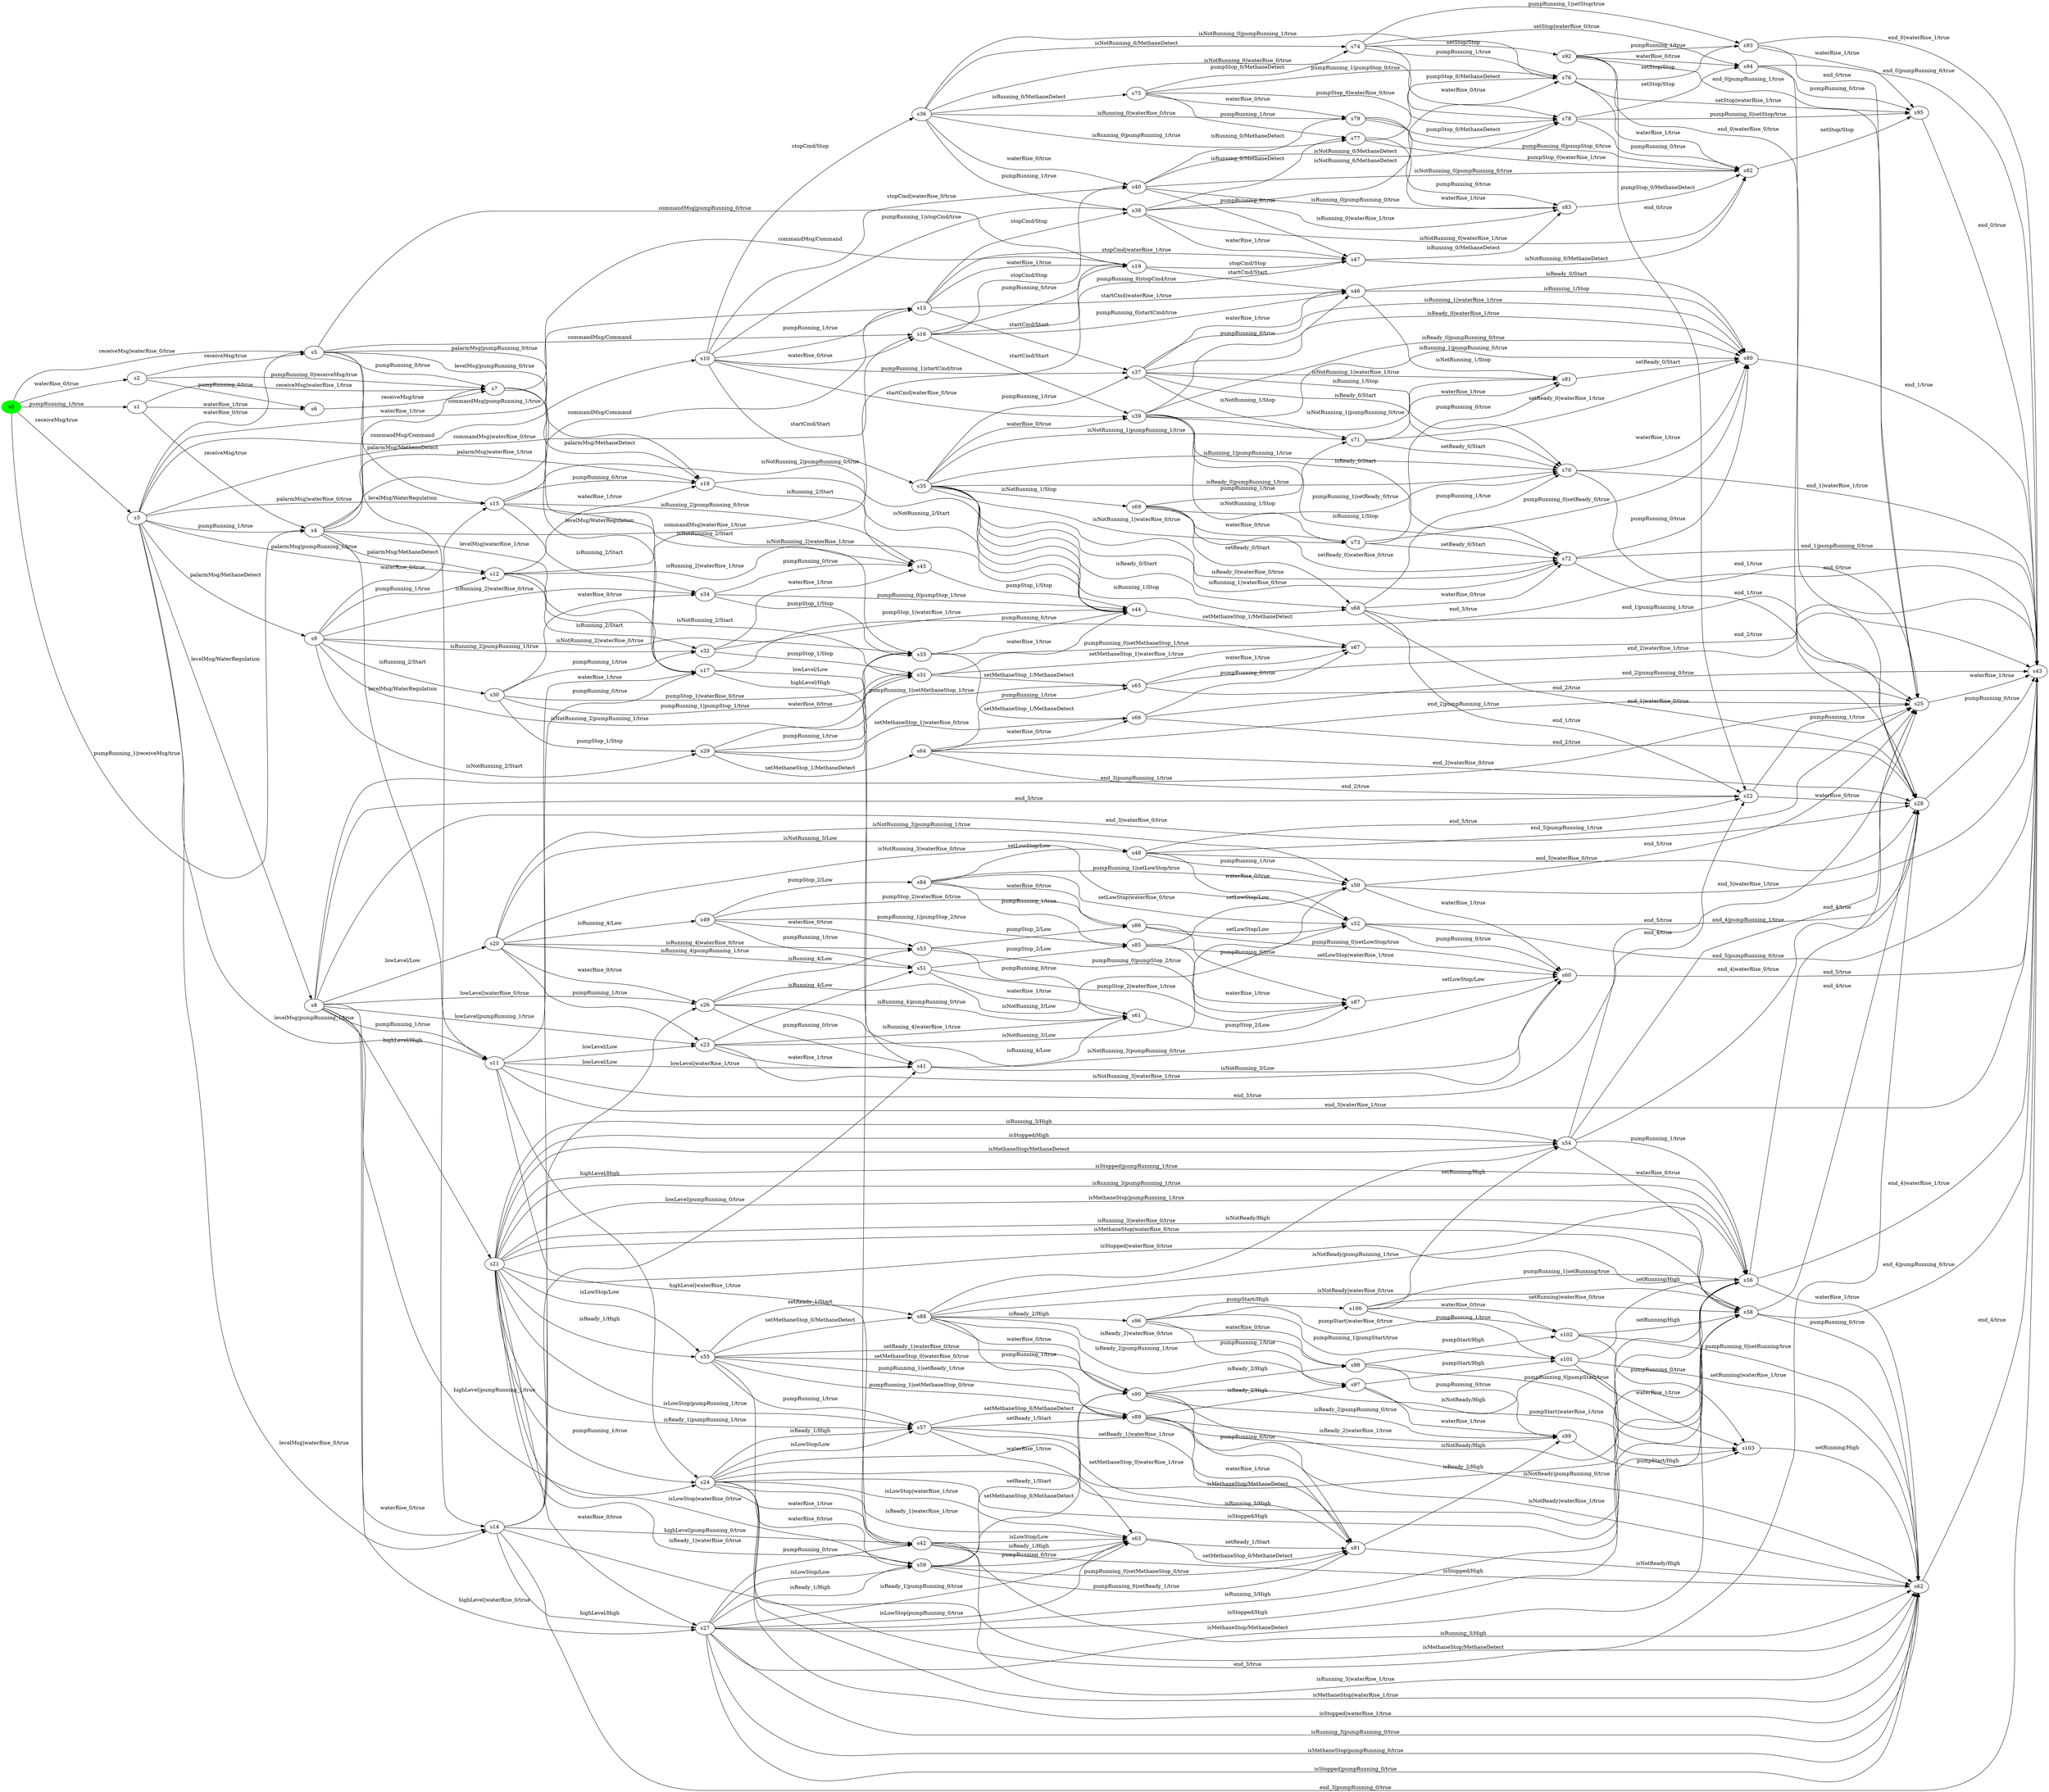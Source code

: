 digraph G {
rankdir=LR;
state0[ label = "s0", style=filled, color=green ];
state1 [ label = "s31" ];
state1 -> state2 [ label=" setMethaneStop_1|waterRise_1/true " ];
state1 -> state3 [ label=" waterRise_1/true " ];
state1 -> state4 [ label=" setMethaneStop_1/MethaneDetect " ];
state5 [ label = "s30" ];
state5 -> state1 [ label=" pumpRunning_1|pumpStop_1/true " ];
state5 -> state6 [ label=" pumpStop_1/Stop " ];
state5 -> state7 [ label=" waterRise_0/true " ];
state5 -> state8 [ label=" pumpRunning_1/true " ];
state5 -> state9 [ label=" pumpStop_1|waterRise_0/true " ];
state9 [ label = "s33" ];
state9 -> state3 [ label=" pumpRunning_0/true " ];
state9 -> state2 [ label=" pumpRunning_0|setMethaneStop_1/true " ];
state9 -> state10 [ label=" setMethaneStop_1/MethaneDetect " ];
state8 [ label = "s32" ];
state8 -> state1 [ label=" pumpStop_1/Stop " ];
state8 -> state11 [ label=" waterRise_1/true " ];
state8 -> state3 [ label=" pumpStop_1|waterRise_1/true " ];
state12 [ label = "s35" ];
state12 -> state13 [ label=" isReady_0/Start " ];
state12 -> state13 [ label=" isRunning_1/Stop " ];
state12 -> state14 [ label=" waterRise_0/true " ];
state12 -> state15 [ label=" isRunning_1|pumpRunning_1/true " ];
state12 -> state15 [ label=" isReady_0|pumpRunning_1/true " ];
state12 -> state16 [ label=" isNotRunning_1|waterRise_0/true " ];
state12 -> state17 [ label=" isNotRunning_1|pumpRunning_1/true " ];
state12 -> state18 [ label=" isNotRunning_1/Stop " ];
state12 -> state19 [ label=" isReady_0|waterRise_0/true " ];
state12 -> state19 [ label=" isRunning_1|waterRise_0/true " ];
state12 -> state20 [ label=" pumpRunning_1/true " ];
state7 [ label = "s34" ];
state7 -> state9 [ label=" pumpStop_1/Stop " ];
state7 -> state3 [ label=" pumpRunning_0|pumpStop_1/true " ];
state7 -> state11 [ label=" pumpRunning_0/true " ];
state20 [ label = "s37" ];
state20 -> state15 [ label=" isReady_0/Start " ];
state20 -> state15 [ label=" isRunning_1/Stop " ];
state20 -> state21 [ label=" isNotRunning_1|waterRise_1/true " ];
state20 -> state22 [ label=" waterRise_1/true " ];
state20 -> state23 [ label=" isRunning_1|waterRise_1/true " ];
state20 -> state23 [ label=" isReady_0|waterRise_1/true " ];
state20 -> state17 [ label=" isNotRunning_1/Stop " ];
state24 [ label = "s36" ];
state24 -> state25 [ label=" isRunning_0|pumpRunning_1/true " ];
state24 -> state26 [ label=" isRunning_0|waterRise_0/true " ];
state24 -> state27 [ label=" isRunning_0/MethaneDetect " ];
state24 -> state28 [ label=" pumpRunning_1/true " ];
state24 -> state29 [ label=" isNotRunning_0|waterRise_0/true " ];
state24 -> state30 [ label=" isNotRunning_0|pumpRunning_1/true " ];
state24 -> state31 [ label=" waterRise_0/true " ];
state24 -> state32 [ label=" isNotRunning_0/MethaneDetect " ];
state14 [ label = "s39" ];
state14 -> state19 [ label=" isRunning_1/Stop " ];
state14 -> state19 [ label=" isReady_0/Start " ];
state14 -> state23 [ label=" isReady_0|pumpRunning_0/true " ];
state14 -> state23 [ label=" isRunning_1|pumpRunning_0/true " ];
state14 -> state16 [ label=" isNotRunning_1/Stop " ];
state14 -> state21 [ label=" isNotRunning_1|pumpRunning_0/true " ];
state14 -> state22 [ label=" pumpRunning_0/true " ];
state28 [ label = "s38" ];
state28 -> state33 [ label=" isRunning_0|waterRise_1/true " ];
state28 -> state25 [ label=" isRunning_0/MethaneDetect " ];
state28 -> state34 [ label=" isNotRunning_0|waterRise_1/true " ];
state28 -> state35 [ label=" waterRise_1/true " ];
state28 -> state30 [ label=" isNotRunning_0/MethaneDetect " ];
state0 -> state36 [ label=" receiveMsg/true " ];
state0 -> state37 [ label=" receiveMsg|waterRise_0/true " ];
state0 -> state38 [ label=" waterRise_0/true " ];
state0 -> state39 [ label=" pumpRunning_1|receiveMsg/true " ];
state0 -> state40 [ label=" pumpRunning_1/true " ];
state40 [ label = "s1" ];
state40 -> state41 [ label=" receiveMsg|waterRise_1/true " ];
state40 -> state39 [ label=" receiveMsg/true " ];
state40 -> state42 [ label=" waterRise_1/true " ];
state38 [ label = "s2" ];
state38 -> state37 [ label=" receiveMsg/true " ];
state38 -> state42 [ label=" pumpRunning_0/true " ];
state38 -> state41 [ label=" pumpRunning_0|receiveMsg/true " ];
state36 [ label = "s3" ];
state36 -> state43 [ label=" commandMsg|pumpRunning_1/true " ];
state36 -> state44 [ label=" levelMsg|pumpRunning_1/true " ];
state36 -> state45 [ label=" commandMsg/Command " ];
state36 -> state46 [ label=" palarmMsg|waterRise_0/true " ];
state36 -> state39 [ label=" pumpRunning_1/true " ];
state36 -> state47 [ label=" commandMsg|waterRise_0/true " ];
state36 -> state48 [ label=" palarmMsg|pumpRunning_1/true " ];
state36 -> state49 [ label=" palarmMsg/MethaneDetect " ];
state36 -> state50 [ label=" levelMsg|waterRise_0/true " ];
state36 -> state37 [ label=" waterRise_0/true " ];
state36 -> state51 [ label=" levelMsg/WaterRegulation " ];
state39 [ label = "s4" ];
state39 -> state48 [ label=" palarmMsg/MethaneDetect " ];
state39 -> state52 [ label=" levelMsg|waterRise_1/true " ];
state39 -> state41 [ label=" waterRise_1/true " ];
state39 -> state44 [ label=" levelMsg/WaterRegulation " ];
state39 -> state43 [ label=" commandMsg/Command " ];
state39 -> state53 [ label=" palarmMsg|waterRise_1/true " ];
state39 -> state54 [ label=" commandMsg|waterRise_1/true " ];
state37 [ label = "s5" ];
state37 -> state54 [ label=" commandMsg|pumpRunning_0/true " ];
state37 -> state53 [ label=" palarmMsg|pumpRunning_0/true " ];
state37 -> state47 [ label=" commandMsg/Command " ];
state37 -> state41 [ label=" pumpRunning_0/true " ];
state37 -> state46 [ label=" palarmMsg/MethaneDetect " ];
state37 -> state52 [ label=" levelMsg|pumpRunning_0/true " ];
state37 -> state50 [ label=" levelMsg/WaterRegulation " ];
state42 [ label = "s6" ];
state42 -> state41 [ label=" receiveMsg/true " ];
state41 [ label = "s7" ];
state41 -> state54 [ label=" commandMsg/Command " ];
state41 -> state53 [ label=" palarmMsg/MethaneDetect " ];
state41 -> state52 [ label=" levelMsg/WaterRegulation " ];
state51 [ label = "s8" ];
state51 -> state55 [ label=" end_3|waterRise_0/true " ];
state51 -> state50 [ label=" waterRise_0/true " ];
state51 -> state56 [ label=" highLevel|pumpRunning_1/true " ];
state51 -> state57 [ label=" lowLevel/Low " ];
state51 -> state58 [ label=" end_3|pumpRunning_1/true " ];
state51 -> state59 [ label=" end_3/true " ];
state51 -> state44 [ label=" pumpRunning_1/true " ];
state51 -> state60 [ label=" lowLevel|waterRise_0/true " ];
state51 -> state61 [ label=" highLevel|waterRise_0/true " ];
state51 -> state62 [ label=" highLevel/High " ];
state51 -> state63 [ label=" lowLevel|pumpRunning_1/true " ];
state49 [ label = "s9" ];
state49 -> state7 [ label=" isRunning_2|waterRise_0/true " ];
state49 -> state1 [ label=" isNotRunning_2|pumpRunning_1/true " ];
state49 -> state6 [ label=" isNotRunning_2/Start " ];
state49 -> state48 [ label=" pumpRunning_1/true " ];
state49 -> state9 [ label=" isNotRunning_2|waterRise_0/true " ];
state49 -> state5 [ label=" isRunning_2/Start " ];
state49 -> state8 [ label=" isRunning_2|pumpRunning_1/true " ];
state49 -> state46 [ label=" waterRise_0/true " ];
state31 [ label = "s40" ];
state31 -> state29 [ label=" isNotRunning_0/MethaneDetect " ];
state31 -> state33 [ label=" isRunning_0|pumpRunning_0/true " ];
state31 -> state26 [ label=" isRunning_0/MethaneDetect " ];
state31 -> state35 [ label=" pumpRunning_0/true " ];
state31 -> state34 [ label=" isNotRunning_0|pumpRunning_0/true " ];
state64 [ label = "s42" ];
state64 -> state65 [ label=" isStopped/High " ];
state64 -> state65 [ label=" isRunning_3/High " ];
state64 -> state65 [ label=" isMethaneStop/MethaneDetect " ];
state64 -> state66 [ label=" isLowStop/Low " ];
state64 -> state66 [ label=" isReady_1/High " ];
state67 [ label = "s41" ];
state67 -> state68 [ label=" isNotRunning_3/Low " ];
state67 -> state69 [ label=" isRunning_4/Low " ];
state3 [ label = "s44" ];
state3 -> state2 [ label=" setMethaneStop_1/MethaneDetect " ];
state70 [ label = "s43" ];
state22 [ label = "s46" ];
state22 -> state23 [ label=" isRunning_1/Stop " ];
state22 -> state23 [ label=" isReady_0/Start " ];
state22 -> state21 [ label=" isNotRunning_1/Stop " ];
state11 [ label = "s45" ];
state11 -> state3 [ label=" pumpStop_1/Stop " ];
state71 [ label = "s48" ];
state71 -> state59 [ label=" end_5/true " ];
state71 -> state72 [ label=" pumpRunning_1/true " ];
state71 -> state55 [ label=" end_5|waterRise_0/true " ];
state71 -> state73 [ label=" waterRise_0/true " ];
state71 -> state58 [ label=" end_5|pumpRunning_1/true " ];
state35 [ label = "s47" ];
state35 -> state34 [ label=" isNotRunning_0/MethaneDetect " ];
state35 -> state33 [ label=" isRunning_0/MethaneDetect " ];
state74 [ label = "s49" ];
state74 -> state75 [ label=" pumpStop_2|waterRise_0/true " ];
state74 -> state76 [ label=" pumpRunning_1|pumpStop_2/true " ];
state74 -> state77 [ label=" waterRise_0/true " ];
state74 -> state78 [ label=" pumpStop_2/Low " ];
state74 -> state79 [ label=" pumpRunning_1/true " ];
state79 [ label = "s51" ];
state79 -> state80 [ label=" pumpStop_2|waterRise_1/true " ];
state79 -> state69 [ label=" waterRise_1/true " ];
state79 -> state76 [ label=" pumpStop_2/Low " ];
state72 [ label = "s50" ];
state72 -> state68 [ label=" waterRise_1/true " ];
state72 -> state58 [ label=" end_5/true " ];
state72 -> state70 [ label=" end_5|waterRise_1/true " ];
state77 [ label = "s53" ];
state77 -> state75 [ label=" pumpStop_2/Low " ];
state77 -> state69 [ label=" pumpRunning_0/true " ];
state77 -> state80 [ label=" pumpRunning_0|pumpStop_2/true " ];
state73 [ label = "s52" ];
state73 -> state68 [ label=" pumpRunning_0/true " ];
state73 -> state70 [ label=" end_5|pumpRunning_0/true " ];
state73 -> state55 [ label=" end_5/true " ];
state81 [ label = "s55" ];
state81 -> state82 [ label=" pumpRunning_1|setReady_1/true " ];
state81 -> state82 [ label=" pumpRunning_1|setMethaneStop_0/true " ];
state81 -> state83 [ label=" setReady_1|waterRise_0/true " ];
state81 -> state83 [ label=" setMethaneStop_0|waterRise_0/true " ];
state81 -> state84 [ label=" waterRise_0/true " ];
state81 -> state85 [ label=" setReady_1/Start " ];
state81 -> state85 [ label=" setMethaneStop_0/MethaneDetect " ];
state81 -> state86 [ label=" pumpRunning_1/true " ];
state87 [ label = "s54" ];
state87 -> state58 [ label=" end_4|pumpRunning_1/true " ];
state87 -> state88 [ label=" pumpRunning_1/true " ];
state87 -> state89 [ label=" waterRise_0/true " ];
state87 -> state55 [ label=" end_4|waterRise_0/true " ];
state87 -> state59 [ label=" end_4/true " ];
state86 [ label = "s57" ];
state86 -> state90 [ label=" setReady_1|waterRise_1/true " ];
state86 -> state90 [ label=" setMethaneStop_0|waterRise_1/true " ];
state86 -> state66 [ label=" waterRise_1/true " ];
state86 -> state82 [ label=" setMethaneStop_0/MethaneDetect " ];
state86 -> state82 [ label=" setReady_1/Start " ];
state88 [ label = "s56" ];
state88 -> state58 [ label=" end_4/true " ];
state88 -> state70 [ label=" end_4|waterRise_1/true " ];
state88 -> state65 [ label=" waterRise_1/true " ];
state84 [ label = "s59" ];
state84 -> state90 [ label=" pumpRunning_0|setMethaneStop_0/true " ];
state84 -> state90 [ label=" pumpRunning_0|setReady_1/true " ];
state84 -> state83 [ label=" setReady_1/Start " ];
state84 -> state83 [ label=" setMethaneStop_0/MethaneDetect " ];
state84 -> state66 [ label=" pumpRunning_0/true " ];
state89 [ label = "s58" ];
state89 -> state55 [ label=" end_4/true " ];
state89 -> state70 [ label=" end_4|pumpRunning_0/true " ];
state89 -> state65 [ label=" pumpRunning_0/true " ];
state68 [ label = "s60" ];
state68 -> state70 [ label=" end_5/true " ];
state65 [ label = "s62" ];
state65 -> state70 [ label=" end_4/true " ];
state69 [ label = "s61" ];
state69 -> state80 [ label=" pumpStop_2/Low " ];
state91 [ label = "s64" ];
state91 -> state4 [ label=" pumpRunning_1/true " ];
state91 -> state55 [ label=" end_2|waterRise_0/true " ];
state91 -> state10 [ label=" waterRise_0/true " ];
state91 -> state58 [ label=" end_2|pumpRunning_1/true " ];
state91 -> state59 [ label=" end_2/true " ];
state66 [ label = "s63" ];
state66 -> state90 [ label=" setMethaneStop_0/MethaneDetect " ];
state66 -> state90 [ label=" setReady_1/Start " ];
state10 [ label = "s66" ];
state10 -> state2 [ label=" pumpRunning_0/true " ];
state10 -> state70 [ label=" end_2|pumpRunning_0/true " ];
state10 -> state55 [ label=" end_2/true " ];
state4 [ label = "s65" ];
state4 -> state2 [ label=" waterRise_1/true " ];
state4 -> state58 [ label=" end_2/true " ];
state4 -> state70 [ label=" end_2|waterRise_1/true " ];
state13 [ label = "s68" ];
state13 -> state15 [ label=" pumpRunning_1/true " ];
state13 -> state58 [ label=" end_1|pumpRunning_1/true " ];
state13 -> state55 [ label=" end_1|waterRise_0/true " ];
state13 -> state19 [ label=" waterRise_0/true " ];
state13 -> state59 [ label=" end_1/true " ];
state2 [ label = "s67" ];
state2 -> state70 [ label=" end_2/true " ];
state18 [ label = "s69" ];
state18 -> state19 [ label=" setReady_0|waterRise_0/true " ];
state18 -> state15 [ label=" pumpRunning_1|setReady_0/true " ];
state18 -> state16 [ label=" waterRise_0/true " ];
state18 -> state13 [ label=" setReady_0/Start " ];
state18 -> state17 [ label=" pumpRunning_1/true " ];
state17 [ label = "s71" ];
state17 -> state23 [ label=" setReady_0|waterRise_1/true " ];
state17 -> state21 [ label=" waterRise_1/true " ];
state17 -> state15 [ label=" setReady_0/Start " ];
state15 [ label = "s70" ];
state15 -> state70 [ label=" end_1|waterRise_1/true " ];
state15 -> state23 [ label=" waterRise_1/true " ];
state15 -> state58 [ label=" end_1/true " ];
state16 [ label = "s73" ];
state16 -> state23 [ label=" pumpRunning_0|setReady_0/true " ];
state16 -> state19 [ label=" setReady_0/Start " ];
state16 -> state21 [ label=" pumpRunning_0/true " ];
state19 [ label = "s72" ];
state19 -> state70 [ label=" end_1|pumpRunning_0/true " ];
state19 -> state23 [ label=" pumpRunning_0/true " ];
state19 -> state55 [ label=" end_1/true " ];
state27 [ label = "s75" ];
state27 -> state29 [ label=" pumpStop_0|waterRise_0/true " ];
state27 -> state26 [ label=" waterRise_0/true " ];
state27 -> state32 [ label=" pumpStop_0/MethaneDetect " ];
state27 -> state30 [ label=" pumpRunning_1|pumpStop_0/true " ];
state27 -> state25 [ label=" pumpRunning_1/true " ];
state32 [ label = "s74" ];
state32 -> state92 [ label=" setStop/Stop " ];
state32 -> state93 [ label=" setStop|waterRise_0/true " ];
state32 -> state30 [ label=" pumpRunning_1/true " ];
state32 -> state29 [ label=" waterRise_0/true " ];
state32 -> state94 [ label=" pumpRunning_1|setStop/true " ];
state25 [ label = "s77" ];
state25 -> state34 [ label=" pumpStop_0|waterRise_1/true " ];
state25 -> state33 [ label=" waterRise_1/true " ];
state25 -> state30 [ label=" pumpStop_0/MethaneDetect " ];
state30 [ label = "s76" ];
state30 -> state95 [ label=" setStop|waterRise_1/true " ];
state30 -> state94 [ label=" setStop/Stop " ];
state30 -> state34 [ label=" waterRise_1/true " ];
state96 [ label = "s103" ];
state96 -> state65 [ label=" setRunning/High " ];
state26 [ label = "s79" ];
state26 -> state33 [ label=" pumpRunning_0/true " ];
state26 -> state29 [ label=" pumpStop_0/MethaneDetect " ];
state26 -> state34 [ label=" pumpRunning_0|pumpStop_0/true " ];
state29 [ label = "s78" ];
state29 -> state95 [ label=" pumpRunning_0|setStop/true " ];
state29 -> state93 [ label=" setStop/Stop " ];
state29 -> state34 [ label=" pumpRunning_0/true " ];
state97 [ label = "s102" ];
state97 -> state65 [ label=" pumpRunning_0|setRunning/true " ];
state97 -> state96 [ label=" pumpRunning_0/true " ];
state97 -> state89 [ label=" setRunning/High " ];
state98 [ label = "s101" ];
state98 -> state96 [ label=" waterRise_1/true " ];
state98 -> state88 [ label=" setRunning/High " ];
state98 -> state65 [ label=" setRunning|waterRise_1/true " ];
state23 [ label = "s80" ];
state23 -> state70 [ label=" end_1/true " ];
state99 [ label = "s100" ];
state99 -> state88 [ label=" pumpRunning_1|setRunning/true " ];
state99 -> state98 [ label=" pumpRunning_1/true " ];
state99 -> state87 [ label=" setRunning/High " ];
state99 -> state89 [ label=" setRunning|waterRise_0/true " ];
state99 -> state97 [ label=" waterRise_0/true " ];
state34 [ label = "s82" ];
state34 -> state95 [ label=" setStop/Stop " ];
state21 [ label = "s81" ];
state21 -> state23 [ label=" setReady_0/Start " ];
state78 [ label = "s84" ];
state78 -> state71 [ label=" setLowStop/Low " ];
state78 -> state76 [ label=" pumpRunning_1/true " ];
state78 -> state72 [ label=" pumpRunning_1|setLowStop/true " ];
state78 -> state73 [ label=" setLowStop|waterRise_0/true " ];
state78 -> state75 [ label=" waterRise_0/true " ];
state33 [ label = "s83" ];
state33 -> state34 [ label=" pumpStop_0/MethaneDetect " ];
state75 [ label = "s86" ];
state75 -> state68 [ label=" pumpRunning_0|setLowStop/true " ];
state75 -> state80 [ label=" pumpRunning_0/true " ];
state75 -> state73 [ label=" setLowStop/Low " ];
state76 [ label = "s85" ];
state76 -> state68 [ label=" setLowStop|waterRise_1/true " ];
state76 -> state80 [ label=" waterRise_1/true " ];
state76 -> state72 [ label=" setLowStop/Low " ];
state85 [ label = "s88" ];
state85 -> state82 [ label=" pumpRunning_1/true " ];
state85 -> state100 [ label=" isReady_2|waterRise_0/true " ];
state85 -> state101 [ label=" isReady_2/High " ];
state85 -> state87 [ label=" isNotReady/High " ];
state85 -> state102 [ label=" isReady_2|pumpRunning_1/true " ];
state85 -> state88 [ label=" isNotReady|pumpRunning_1/true " ];
state85 -> state89 [ label=" isNotReady|waterRise_0/true " ];
state85 -> state83 [ label=" waterRise_0/true " ];
state80 [ label = "s87" ];
state80 -> state68 [ label=" setLowStop/Low " ];
state82 [ label = "s89" ];
state82 -> state65 [ label=" isNotReady|waterRise_1/true " ];
state82 -> state90 [ label=" waterRise_1/true " ];
state82 -> state102 [ label=" isReady_2/High " ];
state82 -> state103 [ label=" isReady_2|waterRise_1/true " ];
state82 -> state88 [ label=" isNotReady/High " ];
state90 [ label = "s91" ];
state90 -> state65 [ label=" isNotReady/High " ];
state90 -> state103 [ label=" isReady_2/High " ];
state83 [ label = "s90" ];
state83 -> state65 [ label=" isNotReady|pumpRunning_0/true " ];
state83 -> state89 [ label=" isNotReady/High " ];
state83 -> state100 [ label=" isReady_2/High " ];
state83 -> state90 [ label=" pumpRunning_0/true " ];
state83 -> state103 [ label=" isReady_2|pumpRunning_0/true " ];
state94 [ label = "s93" ];
state94 -> state70 [ label=" end_0|waterRise_1/true " ];
state94 -> state95 [ label=" waterRise_1/true " ];
state94 -> state58 [ label=" end_0/true " ];
state92 [ label = "s92" ];
state92 -> state58 [ label=" end_0|pumpRunning_1/true " ];
state92 -> state94 [ label=" pumpRunning_1/true " ];
state92 -> state55 [ label=" end_0|waterRise_0/true " ];
state92 -> state59 [ label=" end_0/true " ];
state92 -> state93 [ label=" waterRise_0/true " ];
state95 [ label = "s95" ];
state95 -> state70 [ label=" end_0/true " ];
state93 [ label = "s94" ];
state93 -> state95 [ label=" pumpRunning_0/true " ];
state93 -> state70 [ label=" end_0|pumpRunning_0/true " ];
state93 -> state55 [ label=" end_0/true " ];
state102 [ label = "s97" ];
state102 -> state98 [ label=" pumpStart/High " ];
state102 -> state103 [ label=" waterRise_1/true " ];
state102 -> state96 [ label=" pumpStart|waterRise_1/true " ];
state101 [ label = "s96" ];
state101 -> state102 [ label=" pumpRunning_1/true " ];
state101 -> state97 [ label=" pumpStart|waterRise_0/true " ];
state101 -> state98 [ label=" pumpRunning_1|pumpStart/true " ];
state101 -> state99 [ label=" pumpStart/High " ];
state101 -> state100 [ label=" waterRise_0/true " ];
state44 [ label = "s11" ];
state44 -> state56 [ label=" highLevel/High " ];
state44 -> state52 [ label=" waterRise_1/true " ];
state44 -> state67 [ label=" lowLevel|waterRise_1/true " ];
state44 -> state58 [ label=" end_3/true " ];
state44 -> state64 [ label=" highLevel|waterRise_1/true " ];
state44 -> state70 [ label=" end_3|waterRise_1/true " ];
state44 -> state63 [ label=" lowLevel/Low " ];
state103 [ label = "s99" ];
state103 -> state96 [ label=" pumpStart/High " ];
state45 [ label = "s10" ];
state45 -> state24 [ label=" stopCmd/Stop " ];
state45 -> state28 [ label=" pumpRunning_1|stopCmd/true " ];
state45 -> state14 [ label=" startCmd|waterRise_0/true " ];
state45 -> state43 [ label=" pumpRunning_1/true " ];
state45 -> state47 [ label=" waterRise_0/true " ];
state45 -> state12 [ label=" startCmd/Start " ];
state45 -> state20 [ label=" pumpRunning_1|startCmd/true " ];
state45 -> state31 [ label=" stopCmd|waterRise_0/true " ];
state100 [ label = "s98" ];
state100 -> state103 [ label=" pumpRunning_0/true " ];
state100 -> state96 [ label=" pumpRunning_0|pumpStart/true " ];
state100 -> state97 [ label=" pumpStart/High " ];
state43 [ label = "s13" ];
state43 -> state54 [ label=" waterRise_1/true " ];
state43 -> state20 [ label=" startCmd/Start " ];
state43 -> state35 [ label=" stopCmd|waterRise_1/true " ];
state43 -> state28 [ label=" stopCmd/Stop " ];
state43 -> state22 [ label=" startCmd|waterRise_1/true " ];
state48 [ label = "s12" ];
state48 -> state8 [ label=" isRunning_2/Start " ];
state48 -> state3 [ label=" isNotRunning_2|waterRise_1/true " ];
state48 -> state1 [ label=" isNotRunning_2/Start " ];
state48 -> state11 [ label=" isRunning_2|waterRise_1/true " ];
state48 -> state53 [ label=" waterRise_1/true " ];
state46 [ label = "s15" ];
state46 -> state53 [ label=" pumpRunning_0/true " ];
state46 -> state11 [ label=" isRunning_2|pumpRunning_0/true " ];
state46 -> state9 [ label=" isNotRunning_2/Start " ];
state46 -> state7 [ label=" isRunning_2/Start " ];
state46 -> state3 [ label=" isNotRunning_2|pumpRunning_0/true " ];
state50 [ label = "s14" ];
state50 -> state67 [ label=" lowLevel|pumpRunning_0/true " ];
state50 -> state70 [ label=" end_3|pumpRunning_0/true " ];
state50 -> state60 [ label=" lowLevel/Low " ];
state50 -> state64 [ label=" highLevel|pumpRunning_0/true " ];
state50 -> state61 [ label=" highLevel/High " ];
state50 -> state52 [ label=" pumpRunning_0/true " ];
state50 -> state55 [ label=" end_3/true " ];
state52 [ label = "s17" ];
state52 -> state64 [ label=" highLevel/High " ];
state52 -> state70 [ label=" end_3/true " ];
state52 -> state67 [ label=" lowLevel/Low " ];
state47 [ label = "s16" ];
state47 -> state31 [ label=" stopCmd/Stop " ];
state47 -> state14 [ label=" startCmd/Start " ];
state47 -> state54 [ label=" pumpRunning_0/true " ];
state47 -> state35 [ label=" pumpRunning_0|stopCmd/true " ];
state47 -> state22 [ label=" pumpRunning_0|startCmd/true " ];
state54 [ label = "s19" ];
state54 -> state22 [ label=" startCmd/Start " ];
state54 -> state35 [ label=" stopCmd/Stop " ];
state53 [ label = "s18" ];
state53 -> state3 [ label=" isNotRunning_2/Start " ];
state53 -> state11 [ label=" isRunning_2/Start " ];
state57 [ label = "s20" ];
state57 -> state73 [ label=" isNotRunning_3|waterRise_0/true " ];
state57 -> state72 [ label=" isNotRunning_3|pumpRunning_1/true " ];
state57 -> state74 [ label=" isRunning_4/Low " ];
state57 -> state71 [ label=" isNotRunning_3/Low " ];
state57 -> state77 [ label=" isRunning_4|waterRise_0/true " ];
state57 -> state79 [ label=" isRunning_4|pumpRunning_1/true " ];
state57 -> state60 [ label=" waterRise_0/true " ];
state57 -> state63 [ label=" pumpRunning_1/true " ];
state59 [ label = "s22" ];
state59 -> state55 [ label=" waterRise_0/true " ];
state59 -> state58 [ label=" pumpRunning_1/true " ];
state62 [ label = "s21" ];
state62 -> state61 [ label=" waterRise_0/true " ];
state62 -> state81 [ label=" isReady_1/High " ];
state62 -> state81 [ label=" isLowStop/Low " ];
state62 -> state89 [ label=" isRunning_3|waterRise_0/true " ];
state62 -> state89 [ label=" isMethaneStop|waterRise_0/true " ];
state62 -> state89 [ label=" isStopped|waterRise_0/true " ];
state62 -> state88 [ label=" isStopped|pumpRunning_1/true " ];
state62 -> state88 [ label=" isRunning_3|pumpRunning_1/true " ];
state62 -> state88 [ label=" isMethaneStop|pumpRunning_1/true " ];
state62 -> state84 [ label=" isReady_1|waterRise_0/true " ];
state62 -> state84 [ label=" isLowStop|waterRise_0/true " ];
state62 -> state56 [ label=" pumpRunning_1/true " ];
state62 -> state87 [ label=" isRunning_3/High " ];
state62 -> state87 [ label=" isStopped/High " ];
state62 -> state87 [ label=" isMethaneStop/MethaneDetect " ];
state62 -> state86 [ label=" isLowStop|pumpRunning_1/true " ];
state62 -> state86 [ label=" isReady_1|pumpRunning_1/true " ];
state56 [ label = "s24" ];
state56 -> state88 [ label=" isMethaneStop/MethaneDetect " ];
state56 -> state88 [ label=" isRunning_3/High " ];
state56 -> state88 [ label=" isStopped/High " ];
state56 -> state66 [ label=" isReady_1|waterRise_1/true " ];
state56 -> state66 [ label=" isLowStop|waterRise_1/true " ];
state56 -> state65 [ label=" isStopped|waterRise_1/true " ];
state56 -> state65 [ label=" isRunning_3|waterRise_1/true " ];
state56 -> state65 [ label=" isMethaneStop|waterRise_1/true " ];
state56 -> state64 [ label=" waterRise_1/true " ];
state56 -> state86 [ label=" isLowStop/Low " ];
state56 -> state86 [ label=" isReady_1/High " ];
state63 [ label = "s23" ];
state63 -> state67 [ label=" waterRise_1/true " ];
state63 -> state72 [ label=" isNotRunning_3/Low " ];
state63 -> state79 [ label=" isRunning_4/Low " ];
state63 -> state68 [ label=" isNotRunning_3|waterRise_1/true " ];
state63 -> state69 [ label=" isRunning_4|waterRise_1/true " ];
state60 [ label = "s26" ];
state60 -> state69 [ label=" isRunning_4|pumpRunning_0/true " ];
state60 -> state68 [ label=" isNotRunning_3|pumpRunning_0/true " ];
state60 -> state77 [ label=" isRunning_4/Low " ];
state60 -> state67 [ label=" pumpRunning_0/true " ];
state60 -> state73 [ label=" isNotRunning_3/Low " ];
state58 [ label = "s25" ];
state58 -> state70 [ label=" waterRise_1/true " ];
state55 [ label = "s28" ];
state55 -> state70 [ label=" pumpRunning_0/true " ];
state61 [ label = "s27" ];
state61 -> state89 [ label=" isMethaneStop/MethaneDetect " ];
state61 -> state89 [ label=" isRunning_3/High " ];
state61 -> state89 [ label=" isStopped/High " ];
state61 -> state84 [ label=" isLowStop/Low " ];
state61 -> state84 [ label=" isReady_1/High " ];
state61 -> state66 [ label=" isReady_1|pumpRunning_0/true " ];
state61 -> state66 [ label=" isLowStop|pumpRunning_0/true " ];
state61 -> state65 [ label=" isRunning_3|pumpRunning_0/true " ];
state61 -> state65 [ label=" isMethaneStop|pumpRunning_0/true " ];
state61 -> state65 [ label=" isStopped|pumpRunning_0/true " ];
state61 -> state64 [ label=" pumpRunning_0/true " ];
state6 [ label = "s29" ];
state6 -> state9 [ label=" waterRise_0/true " ];
state6 -> state4 [ label=" pumpRunning_1|setMethaneStop_1/true " ];
state6 -> state91 [ label=" setMethaneStop_1/MethaneDetect " ];
state6 -> state1 [ label=" pumpRunning_1/true " ];
state6 -> state10 [ label=" setMethaneStop_1|waterRise_0/true " ];
}
